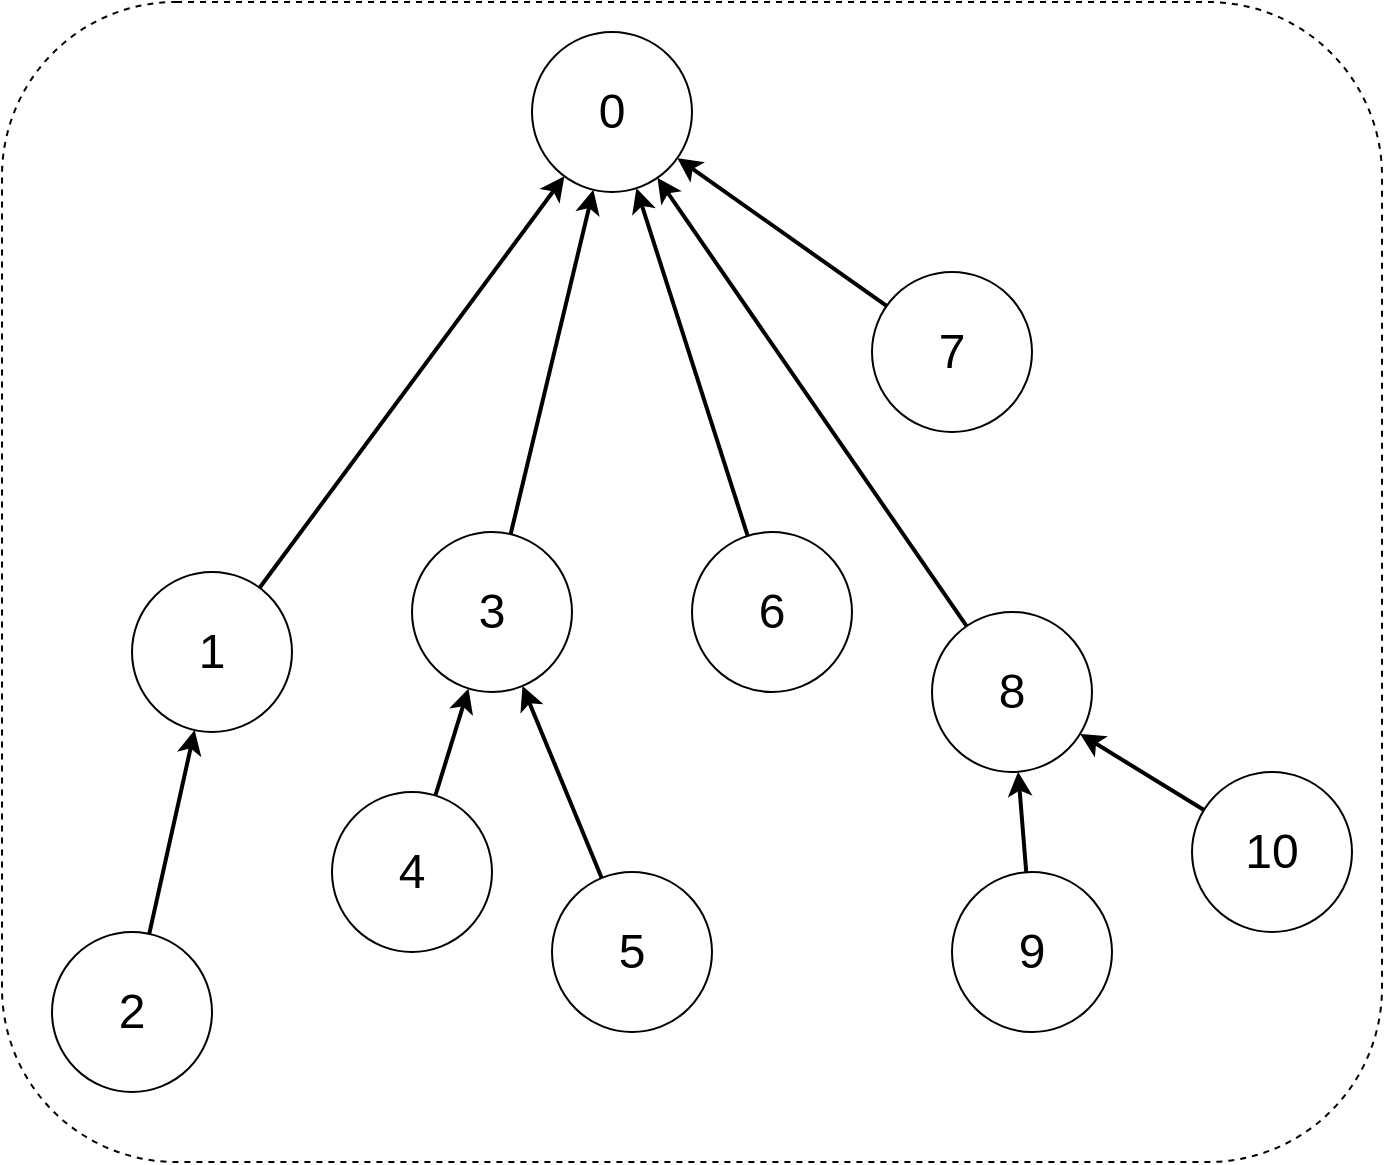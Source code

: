 <mxfile version="10.6.0" type="device"><diagram id="k_OmC-xHN7aQtZG8IOzA" name="Page-1"><mxGraphModel dx="1235" dy="803" grid="1" gridSize="10" guides="1" tooltips="1" connect="1" arrows="1" fold="1" page="1" pageScale="1" pageWidth="827" pageHeight="1169" math="0" shadow="0"><root><mxCell id="0"/><mxCell id="1" parent="0"/><mxCell id="StNrSDLqCwr1pDnk_mZp-34" value="" style="rounded=1;whiteSpace=wrap;html=1;strokeColor=#000000;fillColor=none;dashed=1;" parent="1" vertex="1"><mxGeometry x="20" y="170" width="690" height="580" as="geometry"/></mxCell><mxCell id="e0HTaqvAhL1TbdSJgPwA-37" value="7" style="ellipse;whiteSpace=wrap;html=1;aspect=fixed;fontSize=24;" parent="1" vertex="1"><mxGeometry x="455" y="305" width="80" height="80" as="geometry"/></mxCell><mxCell id="e0HTaqvAhL1TbdSJgPwA-41" value="2" style="ellipse;whiteSpace=wrap;html=1;aspect=fixed;fontSize=24;" parent="1" vertex="1"><mxGeometry x="45" y="635" width="80" height="80" as="geometry"/></mxCell><mxCell id="e0HTaqvAhL1TbdSJgPwA-42" value="" style="endArrow=classic;html=1;strokeWidth=2;" parent="1" source="e0HTaqvAhL1TbdSJgPwA-41" target="e0HTaqvAhL1TbdSJgPwA-44" edge="1"><mxGeometry width="50" height="50" relative="1" as="geometry"><mxPoint x="275" y="518" as="sourcePoint"/><mxPoint x="325" y="468" as="targetPoint"/></mxGeometry></mxCell><mxCell id="e0HTaqvAhL1TbdSJgPwA-43" value="3" style="ellipse;whiteSpace=wrap;html=1;aspect=fixed;fontSize=24;" parent="1" vertex="1"><mxGeometry x="225" y="435" width="80" height="80" as="geometry"/></mxCell><mxCell id="e0HTaqvAhL1TbdSJgPwA-44" value="1" style="ellipse;whiteSpace=wrap;html=1;aspect=fixed;fontSize=24;" parent="1" vertex="1"><mxGeometry x="85" y="455" width="80" height="80" as="geometry"/></mxCell><mxCell id="e0HTaqvAhL1TbdSJgPwA-45" value="4" style="ellipse;whiteSpace=wrap;html=1;aspect=fixed;fontSize=24;" parent="1" vertex="1"><mxGeometry x="185" y="565" width="80" height="80" as="geometry"/></mxCell><mxCell id="e0HTaqvAhL1TbdSJgPwA-46" value="" style="endArrow=classic;html=1;strokeWidth=2;" parent="1" source="e0HTaqvAhL1TbdSJgPwA-44" target="e0HTaqvAhL1TbdSJgPwA-49" edge="1"><mxGeometry width="50" height="50" relative="1" as="geometry"><mxPoint x="77.945" y="640.735" as="sourcePoint"/><mxPoint x="124.87" y="568.147" as="targetPoint"/></mxGeometry></mxCell><mxCell id="e0HTaqvAhL1TbdSJgPwA-47" value="" style="endArrow=classic;html=1;strokeWidth=2;" parent="1" source="e0HTaqvAhL1TbdSJgPwA-45" target="e0HTaqvAhL1TbdSJgPwA-43" edge="1"><mxGeometry width="50" height="50" relative="1" as="geometry"><mxPoint x="65" y="778" as="sourcePoint"/><mxPoint x="140" y="615" as="targetPoint"/></mxGeometry></mxCell><mxCell id="e0HTaqvAhL1TbdSJgPwA-48" value="" style="endArrow=classic;html=1;strokeWidth=2;" parent="1" source="e0HTaqvAhL1TbdSJgPwA-43" target="e0HTaqvAhL1TbdSJgPwA-49" edge="1"><mxGeometry width="50" height="50" relative="1" as="geometry"><mxPoint x="365" y="448" as="sourcePoint"/><mxPoint x="415" y="398" as="targetPoint"/></mxGeometry></mxCell><mxCell id="e0HTaqvAhL1TbdSJgPwA-49" value="0" style="ellipse;whiteSpace=wrap;html=1;aspect=fixed;fontSize=24;" parent="1" vertex="1"><mxGeometry x="285" y="185" width="80" height="80" as="geometry"/></mxCell><mxCell id="e0HTaqvAhL1TbdSJgPwA-50" value="5" style="ellipse;whiteSpace=wrap;html=1;aspect=fixed;fontSize=24;" parent="1" vertex="1"><mxGeometry x="295" y="605" width="80" height="80" as="geometry"/></mxCell><mxCell id="e0HTaqvAhL1TbdSJgPwA-51" value="10" style="ellipse;whiteSpace=wrap;html=1;aspect=fixed;fontSize=24;" parent="1" vertex="1"><mxGeometry x="615" y="555" width="80" height="80" as="geometry"/></mxCell><mxCell id="e0HTaqvAhL1TbdSJgPwA-52" value="6" style="ellipse;whiteSpace=wrap;html=1;aspect=fixed;fontSize=24;" parent="1" vertex="1"><mxGeometry x="365" y="435" width="80" height="80" as="geometry"/></mxCell><mxCell id="e0HTaqvAhL1TbdSJgPwA-53" value="8" style="ellipse;whiteSpace=wrap;html=1;aspect=fixed;fontSize=24;" parent="1" vertex="1"><mxGeometry x="485" y="475" width="80" height="80" as="geometry"/></mxCell><mxCell id="e0HTaqvAhL1TbdSJgPwA-54" value="9" style="ellipse;whiteSpace=wrap;html=1;aspect=fixed;fontSize=24;" parent="1" vertex="1"><mxGeometry x="495" y="605" width="80" height="80" as="geometry"/></mxCell><mxCell id="e0HTaqvAhL1TbdSJgPwA-55" value="" style="endArrow=classic;html=1;strokeWidth=2;" parent="1" source="e0HTaqvAhL1TbdSJgPwA-53" target="e0HTaqvAhL1TbdSJgPwA-49" edge="1"><mxGeometry width="50" height="50" relative="1" as="geometry"><mxPoint x="115" y="675" as="sourcePoint"/><mxPoint x="165" y="625" as="targetPoint"/></mxGeometry></mxCell><mxCell id="e0HTaqvAhL1TbdSJgPwA-56" value="" style="endArrow=classic;html=1;strokeWidth=2;" parent="1" source="e0HTaqvAhL1TbdSJgPwA-50" target="e0HTaqvAhL1TbdSJgPwA-43" edge="1"><mxGeometry width="50" height="50" relative="1" as="geometry"><mxPoint x="599.052" y="520.109" as="sourcePoint"/><mxPoint x="579.936" y="269.892" as="targetPoint"/></mxGeometry></mxCell><mxCell id="e0HTaqvAhL1TbdSJgPwA-57" value="" style="endArrow=classic;html=1;strokeWidth=2;" parent="1" source="e0HTaqvAhL1TbdSJgPwA-52" target="e0HTaqvAhL1TbdSJgPwA-49" edge="1"><mxGeometry width="50" height="50" relative="1" as="geometry"><mxPoint x="505.288" y="529.126" as="sourcePoint"/><mxPoint x="569.839" y="434.962" as="targetPoint"/></mxGeometry></mxCell><mxCell id="e0HTaqvAhL1TbdSJgPwA-58" value="" style="endArrow=classic;html=1;strokeWidth=2;" parent="1" source="e0HTaqvAhL1TbdSJgPwA-51" target="e0HTaqvAhL1TbdSJgPwA-53" edge="1"><mxGeometry width="50" height="50" relative="1" as="geometry"><mxPoint x="805.052" y="545.109" as="sourcePoint"/><mxPoint x="785.936" y="294.892" as="targetPoint"/></mxGeometry></mxCell><mxCell id="e0HTaqvAhL1TbdSJgPwA-59" value="" style="endArrow=classic;html=1;strokeWidth=2;" parent="1" source="e0HTaqvAhL1TbdSJgPwA-54" target="e0HTaqvAhL1TbdSJgPwA-53" edge="1"><mxGeometry width="50" height="50" relative="1" as="geometry"><mxPoint x="868.929" y="513.241" as="sourcePoint"/><mxPoint x="795.021" y="424.801" as="targetPoint"/></mxGeometry></mxCell><mxCell id="StNrSDLqCwr1pDnk_mZp-1" value="" style="endArrow=classic;html=1;strokeColor=#000000;strokeWidth=2;" parent="1" source="e0HTaqvAhL1TbdSJgPwA-37" target="e0HTaqvAhL1TbdSJgPwA-49" edge="1"><mxGeometry width="50" height="50" relative="1" as="geometry"><mxPoint x="325" y="195" as="sourcePoint"/><mxPoint x="375" y="145" as="targetPoint"/></mxGeometry></mxCell></root></mxGraphModel></diagram></mxfile>